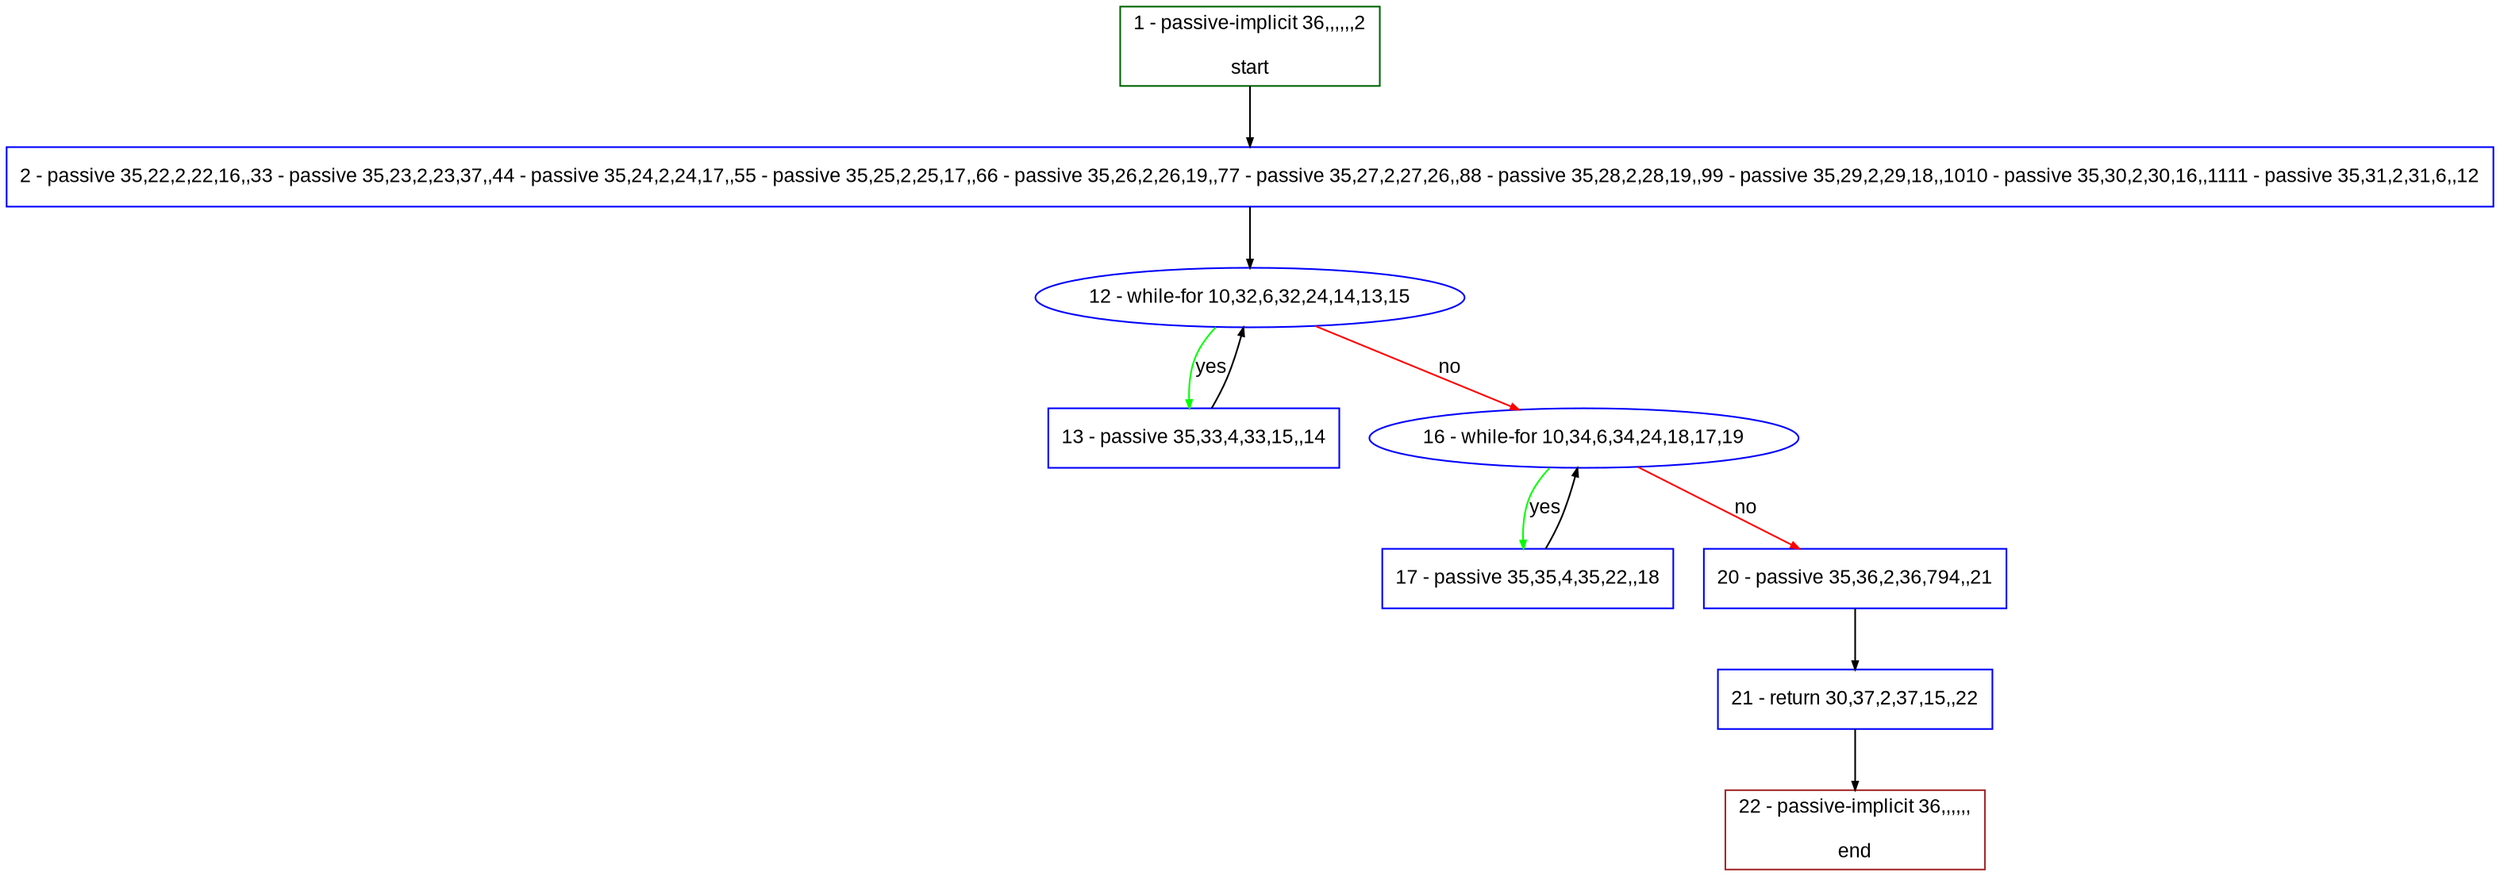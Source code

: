 digraph "" {
  graph [pack="true", label="", fontsize="12", packmode="clust", fontname="Arial", fillcolor="#FFFFCC", bgcolor="white", style="rounded,filled", compound="true"];
  node [node_initialized="no", label="", color="grey", fontsize="12", fillcolor="white", fontname="Arial", style="filled", shape="rectangle", compound="true", fixedsize="false"];
  edge [fontcolor="black", arrowhead="normal", arrowtail="none", arrowsize="0.5", ltail="", label="", color="black", fontsize="12", lhead="", fontname="Arial", dir="forward", compound="true"];
  __N1 [label="2 - passive 35,22,2,22,16,,33 - passive 35,23,2,23,37,,44 - passive 35,24,2,24,17,,55 - passive 35,25,2,25,17,,66 - passive 35,26,2,26,19,,77 - passive 35,27,2,27,26,,88 - passive 35,28,2,28,19,,99 - passive 35,29,2,29,18,,1010 - passive 35,30,2,30,16,,1111 - passive 35,31,2,31,6,,12", color="#0000ff", fillcolor="#ffffff", style="filled", shape="box"];
  __N2 [label="1 - passive-implicit 36,,,,,,2\n\nstart", color="#006400", fillcolor="#ffffff", style="filled", shape="box"];
  __N3 [label="12 - while-for 10,32,6,32,24,14,13,15", color="#0000ff", fillcolor="#ffffff", style="filled", shape="oval"];
  __N4 [label="13 - passive 35,33,4,33,15,,14", color="#0000ff", fillcolor="#ffffff", style="filled", shape="box"];
  __N5 [label="16 - while-for 10,34,6,34,24,18,17,19", color="#0000ff", fillcolor="#ffffff", style="filled", shape="oval"];
  __N6 [label="17 - passive 35,35,4,35,22,,18", color="#0000ff", fillcolor="#ffffff", style="filled", shape="box"];
  __N7 [label="20 - passive 35,36,2,36,794,,21", color="#0000ff", fillcolor="#ffffff", style="filled", shape="box"];
  __N8 [label="21 - return 30,37,2,37,15,,22", color="#0000ff", fillcolor="#ffffff", style="filled", shape="box"];
  __N9 [label="22 - passive-implicit 36,,,,,,\n\nend", color="#a52a2a", fillcolor="#ffffff", style="filled", shape="box"];
  __N2 -> __N1 [arrowhead="normal", arrowtail="none", color="#000000", label="", dir="forward"];
  __N1 -> __N3 [arrowhead="normal", arrowtail="none", color="#000000", label="", dir="forward"];
  __N3 -> __N4 [arrowhead="normal", arrowtail="none", color="#00ff00", label="yes", dir="forward"];
  __N4 -> __N3 [arrowhead="normal", arrowtail="none", color="#000000", label="", dir="forward"];
  __N3 -> __N5 [arrowhead="normal", arrowtail="none", color="#ff0000", label="no", dir="forward"];
  __N5 -> __N6 [arrowhead="normal", arrowtail="none", color="#00ff00", label="yes", dir="forward"];
  __N6 -> __N5 [arrowhead="normal", arrowtail="none", color="#000000", label="", dir="forward"];
  __N5 -> __N7 [arrowhead="normal", arrowtail="none", color="#ff0000", label="no", dir="forward"];
  __N7 -> __N8 [arrowhead="normal", arrowtail="none", color="#000000", label="", dir="forward"];
  __N8 -> __N9 [arrowhead="normal", arrowtail="none", color="#000000", label="", dir="forward"];
}
